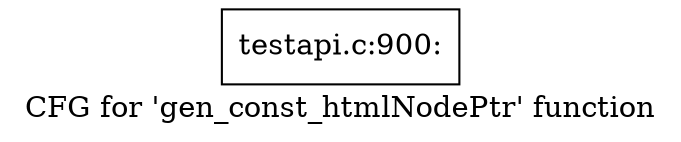 digraph "CFG for 'gen_const_htmlNodePtr' function" {
	label="CFG for 'gen_const_htmlNodePtr' function";

	Node0x4125950 [shape=record,label="{testapi.c:900:}"];
}
